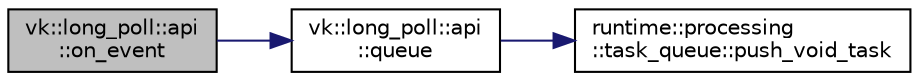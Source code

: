 digraph "vk::long_poll::api::on_event"
{
 // LATEX_PDF_SIZE
  edge [fontname="Helvetica",fontsize="10",labelfontname="Helvetica",labelfontsize="10"];
  node [fontname="Helvetica",fontsize="10",shape=record];
  rankdir="LR";
  Node1 [label="vk::long_poll::api\l::on_event",height=0.2,width=0.4,color="black", fillcolor="grey75", style="filled", fontcolor="black",tooltip=" "];
  Node1 -> Node2 [color="midnightblue",fontsize="10",style="solid",fontname="Helvetica"];
  Node2 [label="vk::long_poll::api\l::queue",height=0.2,width=0.4,color="black", fillcolor="white", style="filled",URL="$classvk_1_1long__poll_1_1api.html#a4fd62b68507ac5a3bbfea061fb015075",tooltip="Push task to thread pool queue."];
  Node2 -> Node3 [color="midnightblue",fontsize="10",style="solid",fontname="Helvetica"];
  Node3 [label="runtime::processing\l::task_queue::push_void_task",height=0.2,width=0.4,color="black", fillcolor="white", style="filled",URL="$classruntime_1_1processing_1_1task__queue.html#a75a5a4d113877e2f3ea2a88dd71de28e",tooltip=" "];
}
